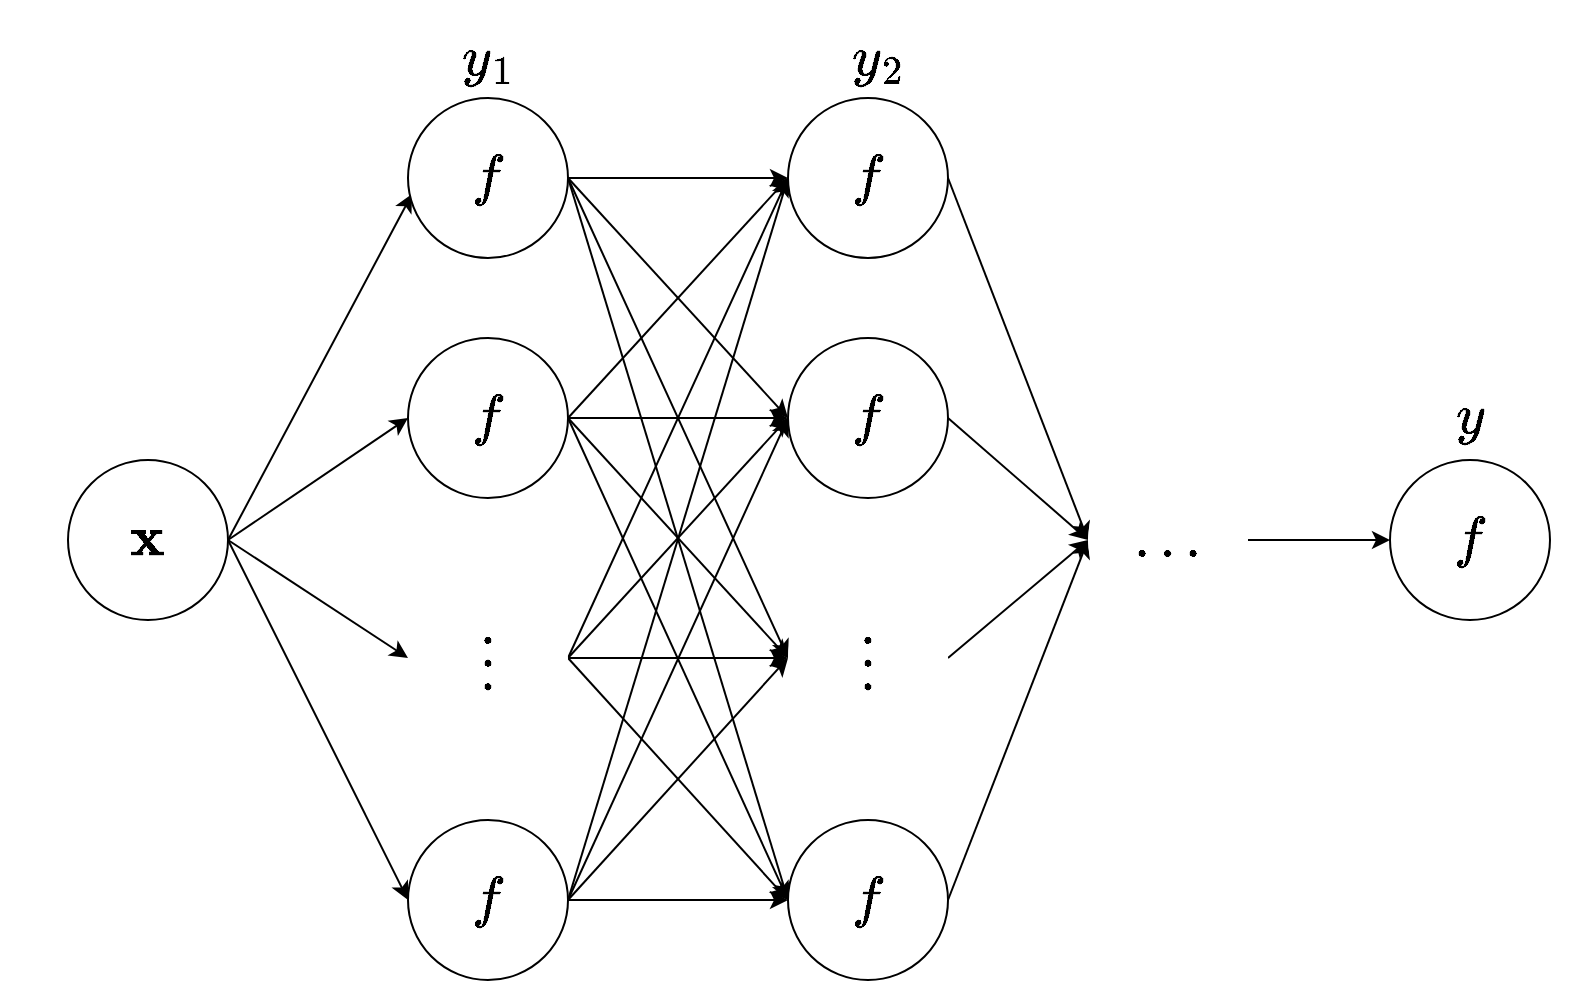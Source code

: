 <mxfile version="21.3.8" type="device">
  <diagram name="Page-1" id="qQCsbmFtiBFMgOcqyGXc">
    <mxGraphModel dx="1317" dy="905" grid="1" gridSize="10" guides="1" tooltips="1" connect="1" arrows="1" fold="1" page="1" pageScale="1" pageWidth="850" pageHeight="1100" math="1" shadow="0">
      <root>
        <mxCell id="0" />
        <mxCell id="1" parent="0" />
        <mxCell id="98bF5p4SYVcPBmFiXfol-10" value="&lt;font style=&quot;font-size: 24px;&quot;&gt;$$y$$&lt;/font&gt;" style="rounded=0;whiteSpace=wrap;html=1;strokeColor=none;" vertex="1" parent="1">
          <mxGeometry x="721" y="369" width="120" height="60" as="geometry" />
        </mxCell>
        <mxCell id="98bF5p4SYVcPBmFiXfol-9" value="&lt;font style=&quot;font-size: 24px;&quot;&gt;$$y_2$$&lt;/font&gt;" style="rounded=0;whiteSpace=wrap;html=1;strokeColor=none;" vertex="1" parent="1">
          <mxGeometry x="425" y="190" width="120" height="60" as="geometry" />
        </mxCell>
        <mxCell id="98bF5p4SYVcPBmFiXfol-8" value="&lt;font style=&quot;font-size: 24px;&quot;&gt;$$y_1$$&lt;/font&gt;" style="rounded=0;whiteSpace=wrap;html=1;strokeColor=none;" vertex="1" parent="1">
          <mxGeometry x="230" y="190" width="120" height="60" as="geometry" />
        </mxCell>
        <mxCell id="98bF5p4SYVcPBmFiXfol-11" style="rounded=0;orthogonalLoop=1;jettySize=auto;html=1;exitX=1;exitY=0.5;exitDx=0;exitDy=0;entryX=0.025;entryY=0.6;entryDx=0;entryDy=0;entryPerimeter=0;" edge="1" parent="1" source="7nbwtN7D6u6dlneCxtmq-1" target="7nbwtN7D6u6dlneCxtmq-2">
          <mxGeometry relative="1" as="geometry" />
        </mxCell>
        <mxCell id="98bF5p4SYVcPBmFiXfol-12" style="edgeStyle=none;shape=connector;rounded=0;orthogonalLoop=1;jettySize=auto;html=1;exitX=1;exitY=0.5;exitDx=0;exitDy=0;entryX=0;entryY=0.5;entryDx=0;entryDy=0;labelBackgroundColor=default;strokeColor=default;fontFamily=Helvetica;fontSize=11;fontColor=default;endArrow=classic;" edge="1" parent="1" source="7nbwtN7D6u6dlneCxtmq-1" target="98bF5p4SYVcPBmFiXfol-1">
          <mxGeometry relative="1" as="geometry" />
        </mxCell>
        <mxCell id="98bF5p4SYVcPBmFiXfol-13" style="edgeStyle=none;shape=connector;rounded=0;orthogonalLoop=1;jettySize=auto;html=1;exitX=1;exitY=0.5;exitDx=0;exitDy=0;entryX=0;entryY=0.5;entryDx=0;entryDy=0;labelBackgroundColor=default;strokeColor=default;fontFamily=Helvetica;fontSize=11;fontColor=default;endArrow=classic;" edge="1" parent="1" source="7nbwtN7D6u6dlneCxtmq-1" target="98bF5p4SYVcPBmFiXfol-2">
          <mxGeometry relative="1" as="geometry" />
        </mxCell>
        <mxCell id="98bF5p4SYVcPBmFiXfol-15" style="edgeStyle=none;shape=connector;rounded=0;orthogonalLoop=1;jettySize=auto;html=1;exitX=1;exitY=0.5;exitDx=0;exitDy=0;entryX=0;entryY=0.5;entryDx=0;entryDy=0;labelBackgroundColor=default;strokeColor=default;fontFamily=Helvetica;fontSize=11;fontColor=default;endArrow=classic;" edge="1" parent="1" source="7nbwtN7D6u6dlneCxtmq-1" target="98bF5p4SYVcPBmFiXfol-3">
          <mxGeometry relative="1" as="geometry" />
        </mxCell>
        <mxCell id="7nbwtN7D6u6dlneCxtmq-1" value="&lt;div style=&quot;font-size: 24px;&quot;&gt;&lt;font style=&quot;font-size: 24px;&quot;&gt;$$\textbf{x}$$&lt;/font&gt;&lt;/div&gt;" style="ellipse;whiteSpace=wrap;html=1;aspect=fixed;" parent="1" vertex="1">
          <mxGeometry x="80" y="420" width="80" height="80" as="geometry" />
        </mxCell>
        <mxCell id="98bF5p4SYVcPBmFiXfol-16" style="edgeStyle=none;shape=connector;rounded=0;orthogonalLoop=1;jettySize=auto;html=1;exitX=1;exitY=0.5;exitDx=0;exitDy=0;entryX=0;entryY=0.5;entryDx=0;entryDy=0;labelBackgroundColor=default;strokeColor=default;fontFamily=Helvetica;fontSize=11;fontColor=default;endArrow=classic;" edge="1" parent="1" source="7nbwtN7D6u6dlneCxtmq-2" target="98bF5p4SYVcPBmFiXfol-7">
          <mxGeometry relative="1" as="geometry" />
        </mxCell>
        <mxCell id="98bF5p4SYVcPBmFiXfol-17" style="edgeStyle=none;shape=connector;rounded=0;orthogonalLoop=1;jettySize=auto;html=1;exitX=1;exitY=0.5;exitDx=0;exitDy=0;entryX=0;entryY=0.5;entryDx=0;entryDy=0;labelBackgroundColor=default;strokeColor=default;fontFamily=Helvetica;fontSize=11;fontColor=default;endArrow=classic;" edge="1" parent="1" source="7nbwtN7D6u6dlneCxtmq-2" target="98bF5p4SYVcPBmFiXfol-6">
          <mxGeometry relative="1" as="geometry" />
        </mxCell>
        <mxCell id="98bF5p4SYVcPBmFiXfol-18" style="edgeStyle=none;shape=connector;rounded=0;orthogonalLoop=1;jettySize=auto;html=1;exitX=1;exitY=0.5;exitDx=0;exitDy=0;entryX=0;entryY=0.5;entryDx=0;entryDy=0;labelBackgroundColor=default;strokeColor=default;fontFamily=Helvetica;fontSize=11;fontColor=default;endArrow=classic;" edge="1" parent="1" source="7nbwtN7D6u6dlneCxtmq-2" target="98bF5p4SYVcPBmFiXfol-5">
          <mxGeometry relative="1" as="geometry" />
        </mxCell>
        <mxCell id="98bF5p4SYVcPBmFiXfol-19" style="edgeStyle=none;shape=connector;rounded=0;orthogonalLoop=1;jettySize=auto;html=1;exitX=1;exitY=0.5;exitDx=0;exitDy=0;entryX=0;entryY=0.5;entryDx=0;entryDy=0;labelBackgroundColor=default;strokeColor=default;fontFamily=Helvetica;fontSize=11;fontColor=default;endArrow=classic;" edge="1" parent="1" source="7nbwtN7D6u6dlneCxtmq-2" target="98bF5p4SYVcPBmFiXfol-4">
          <mxGeometry relative="1" as="geometry" />
        </mxCell>
        <mxCell id="7nbwtN7D6u6dlneCxtmq-2" value="&lt;div&gt;&lt;font style=&quot;font-size: 24px;&quot;&gt;$$f$$&lt;/font&gt;&lt;/div&gt;" style="ellipse;whiteSpace=wrap;html=1;aspect=fixed;" parent="1" vertex="1">
          <mxGeometry x="250" y="239" width="80" height="80" as="geometry" />
        </mxCell>
        <mxCell id="7nbwtN7D6u6dlneCxtmq-3" value="&lt;font style=&quot;font-size: 24px;&quot;&gt;$$f$$&lt;/font&gt;" style="ellipse;whiteSpace=wrap;html=1;aspect=fixed;" parent="1" vertex="1">
          <mxGeometry x="741" y="420" width="80" height="80" as="geometry" />
        </mxCell>
        <mxCell id="98bF5p4SYVcPBmFiXfol-21" style="edgeStyle=none;shape=connector;rounded=0;orthogonalLoop=1;jettySize=auto;html=1;exitX=1;exitY=0.5;exitDx=0;exitDy=0;labelBackgroundColor=default;strokeColor=default;fontFamily=Helvetica;fontSize=11;fontColor=default;endArrow=classic;entryX=0;entryY=0.5;entryDx=0;entryDy=0;" edge="1" parent="1" source="98bF5p4SYVcPBmFiXfol-1" target="98bF5p4SYVcPBmFiXfol-4">
          <mxGeometry relative="1" as="geometry">
            <mxPoint x="412.848" y="309.373" as="targetPoint" />
          </mxGeometry>
        </mxCell>
        <mxCell id="98bF5p4SYVcPBmFiXfol-22" style="edgeStyle=none;shape=connector;rounded=0;orthogonalLoop=1;jettySize=auto;html=1;exitX=1;exitY=0.5;exitDx=0;exitDy=0;entryX=0;entryY=0.5;entryDx=0;entryDy=0;labelBackgroundColor=default;strokeColor=default;fontFamily=Helvetica;fontSize=11;fontColor=default;endArrow=classic;" edge="1" parent="1" source="98bF5p4SYVcPBmFiXfol-1" target="98bF5p4SYVcPBmFiXfol-5">
          <mxGeometry relative="1" as="geometry" />
        </mxCell>
        <mxCell id="98bF5p4SYVcPBmFiXfol-23" style="edgeStyle=none;shape=connector;rounded=0;orthogonalLoop=1;jettySize=auto;html=1;exitX=1;exitY=0.5;exitDx=0;exitDy=0;entryX=0;entryY=0.5;entryDx=0;entryDy=0;labelBackgroundColor=default;strokeColor=default;fontFamily=Helvetica;fontSize=11;fontColor=default;endArrow=classic;" edge="1" parent="1" source="98bF5p4SYVcPBmFiXfol-1" target="98bF5p4SYVcPBmFiXfol-6">
          <mxGeometry relative="1" as="geometry" />
        </mxCell>
        <mxCell id="98bF5p4SYVcPBmFiXfol-24" style="edgeStyle=none;shape=connector;rounded=0;orthogonalLoop=1;jettySize=auto;html=1;exitX=1;exitY=0.5;exitDx=0;exitDy=0;entryX=0;entryY=0.5;entryDx=0;entryDy=0;labelBackgroundColor=default;strokeColor=default;fontFamily=Helvetica;fontSize=11;fontColor=default;endArrow=classic;" edge="1" parent="1" source="98bF5p4SYVcPBmFiXfol-1" target="98bF5p4SYVcPBmFiXfol-7">
          <mxGeometry relative="1" as="geometry" />
        </mxCell>
        <mxCell id="98bF5p4SYVcPBmFiXfol-1" value="&lt;font style=&quot;font-size: 24px;&quot;&gt;$$f$$&lt;/font&gt;" style="ellipse;whiteSpace=wrap;html=1;aspect=fixed;" vertex="1" parent="1">
          <mxGeometry x="250" y="359" width="80" height="80" as="geometry" />
        </mxCell>
        <mxCell id="98bF5p4SYVcPBmFiXfol-29" style="edgeStyle=none;shape=connector;rounded=0;orthogonalLoop=1;jettySize=auto;html=1;exitX=1;exitY=0.5;exitDx=0;exitDy=0;entryX=0;entryY=0.5;entryDx=0;entryDy=0;labelBackgroundColor=default;strokeColor=default;fontFamily=Helvetica;fontSize=11;fontColor=default;endArrow=classic;" edge="1" parent="1" source="98bF5p4SYVcPBmFiXfol-2" target="98bF5p4SYVcPBmFiXfol-4">
          <mxGeometry relative="1" as="geometry" />
        </mxCell>
        <mxCell id="98bF5p4SYVcPBmFiXfol-30" style="edgeStyle=none;shape=connector;rounded=0;orthogonalLoop=1;jettySize=auto;html=1;exitX=1;exitY=0.5;exitDx=0;exitDy=0;entryX=0;entryY=0.5;entryDx=0;entryDy=0;labelBackgroundColor=default;strokeColor=default;fontFamily=Helvetica;fontSize=11;fontColor=default;endArrow=classic;" edge="1" parent="1" source="98bF5p4SYVcPBmFiXfol-2" target="98bF5p4SYVcPBmFiXfol-6">
          <mxGeometry relative="1" as="geometry" />
        </mxCell>
        <mxCell id="98bF5p4SYVcPBmFiXfol-31" style="edgeStyle=none;shape=connector;rounded=0;orthogonalLoop=1;jettySize=auto;html=1;exitX=1;exitY=0.5;exitDx=0;exitDy=0;entryX=0;entryY=0.5;entryDx=0;entryDy=0;labelBackgroundColor=default;strokeColor=default;fontFamily=Helvetica;fontSize=11;fontColor=default;endArrow=classic;" edge="1" parent="1" source="98bF5p4SYVcPBmFiXfol-2" target="98bF5p4SYVcPBmFiXfol-5">
          <mxGeometry relative="1" as="geometry" />
        </mxCell>
        <mxCell id="98bF5p4SYVcPBmFiXfol-32" style="edgeStyle=none;shape=connector;rounded=0;orthogonalLoop=1;jettySize=auto;html=1;exitX=1;exitY=0.5;exitDx=0;exitDy=0;entryX=0;entryY=0.5;entryDx=0;entryDy=0;labelBackgroundColor=default;strokeColor=default;fontFamily=Helvetica;fontSize=11;fontColor=default;endArrow=classic;" edge="1" parent="1" source="98bF5p4SYVcPBmFiXfol-2" target="98bF5p4SYVcPBmFiXfol-7">
          <mxGeometry relative="1" as="geometry" />
        </mxCell>
        <mxCell id="98bF5p4SYVcPBmFiXfol-2" value="&lt;font style=&quot;font-size: 24px;&quot;&gt;$$\vdots$$&lt;/font&gt;" style="ellipse;whiteSpace=wrap;html=1;aspect=fixed;strokeColor=none;" vertex="1" parent="1">
          <mxGeometry x="250" y="479" width="80" height="80" as="geometry" />
        </mxCell>
        <mxCell id="98bF5p4SYVcPBmFiXfol-25" style="edgeStyle=none;shape=connector;rounded=0;orthogonalLoop=1;jettySize=auto;html=1;exitX=1;exitY=0.5;exitDx=0;exitDy=0;entryX=0;entryY=0.5;entryDx=0;entryDy=0;labelBackgroundColor=default;strokeColor=default;fontFamily=Helvetica;fontSize=11;fontColor=default;endArrow=classic;" edge="1" parent="1" source="98bF5p4SYVcPBmFiXfol-3" target="98bF5p4SYVcPBmFiXfol-7">
          <mxGeometry relative="1" as="geometry" />
        </mxCell>
        <mxCell id="98bF5p4SYVcPBmFiXfol-26" style="edgeStyle=none;shape=connector;rounded=0;orthogonalLoop=1;jettySize=auto;html=1;exitX=1;exitY=0.5;exitDx=0;exitDy=0;entryX=0;entryY=0.5;entryDx=0;entryDy=0;labelBackgroundColor=default;strokeColor=default;fontFamily=Helvetica;fontSize=11;fontColor=default;endArrow=classic;" edge="1" parent="1" source="98bF5p4SYVcPBmFiXfol-3" target="98bF5p4SYVcPBmFiXfol-6">
          <mxGeometry relative="1" as="geometry" />
        </mxCell>
        <mxCell id="98bF5p4SYVcPBmFiXfol-27" style="edgeStyle=none;shape=connector;rounded=0;orthogonalLoop=1;jettySize=auto;html=1;exitX=1;exitY=0.5;exitDx=0;exitDy=0;entryX=0;entryY=0.5;entryDx=0;entryDy=0;labelBackgroundColor=default;strokeColor=default;fontFamily=Helvetica;fontSize=11;fontColor=default;endArrow=classic;" edge="1" parent="1" source="98bF5p4SYVcPBmFiXfol-3" target="98bF5p4SYVcPBmFiXfol-5">
          <mxGeometry relative="1" as="geometry" />
        </mxCell>
        <mxCell id="98bF5p4SYVcPBmFiXfol-28" style="edgeStyle=none;shape=connector;rounded=0;orthogonalLoop=1;jettySize=auto;html=1;exitX=1;exitY=0.5;exitDx=0;exitDy=0;entryX=0;entryY=0.5;entryDx=0;entryDy=0;labelBackgroundColor=default;strokeColor=default;fontFamily=Helvetica;fontSize=11;fontColor=default;endArrow=classic;" edge="1" parent="1" source="98bF5p4SYVcPBmFiXfol-3" target="98bF5p4SYVcPBmFiXfol-4">
          <mxGeometry relative="1" as="geometry" />
        </mxCell>
        <mxCell id="98bF5p4SYVcPBmFiXfol-3" value="&lt;div&gt;&lt;font style=&quot;font-size: 24px;&quot;&gt;$$f$$&lt;/font&gt;&lt;/div&gt;" style="ellipse;whiteSpace=wrap;html=1;aspect=fixed;" vertex="1" parent="1">
          <mxGeometry x="250" y="600" width="80" height="80" as="geometry" />
        </mxCell>
        <mxCell id="98bF5p4SYVcPBmFiXfol-34" style="edgeStyle=none;shape=connector;rounded=0;orthogonalLoop=1;jettySize=auto;html=1;exitX=1;exitY=0.5;exitDx=0;exitDy=0;entryX=0;entryY=0.5;entryDx=0;entryDy=0;labelBackgroundColor=default;strokeColor=default;fontFamily=Helvetica;fontSize=11;fontColor=default;endArrow=classic;" edge="1" parent="1" source="98bF5p4SYVcPBmFiXfol-4" target="98bF5p4SYVcPBmFiXfol-33">
          <mxGeometry relative="1" as="geometry" />
        </mxCell>
        <mxCell id="98bF5p4SYVcPBmFiXfol-4" value="&lt;font style=&quot;font-size: 24px;&quot;&gt;$$f$$&lt;/font&gt;" style="ellipse;whiteSpace=wrap;html=1;aspect=fixed;" vertex="1" parent="1">
          <mxGeometry x="440" y="239" width="80" height="80" as="geometry" />
        </mxCell>
        <mxCell id="98bF5p4SYVcPBmFiXfol-37" style="edgeStyle=none;shape=connector;rounded=0;orthogonalLoop=1;jettySize=auto;html=1;exitX=1;exitY=0.5;exitDx=0;exitDy=0;entryX=0;entryY=0.5;entryDx=0;entryDy=0;labelBackgroundColor=default;strokeColor=default;fontFamily=Helvetica;fontSize=11;fontColor=default;endArrow=classic;" edge="1" parent="1" source="98bF5p4SYVcPBmFiXfol-5" target="98bF5p4SYVcPBmFiXfol-33">
          <mxGeometry relative="1" as="geometry" />
        </mxCell>
        <mxCell id="98bF5p4SYVcPBmFiXfol-5" value="&lt;font style=&quot;font-size: 24px;&quot;&gt;$$f$$&lt;/font&gt;" style="ellipse;whiteSpace=wrap;html=1;aspect=fixed;" vertex="1" parent="1">
          <mxGeometry x="440" y="359" width="80" height="80" as="geometry" />
        </mxCell>
        <mxCell id="98bF5p4SYVcPBmFiXfol-38" style="edgeStyle=none;shape=connector;rounded=0;orthogonalLoop=1;jettySize=auto;html=1;exitX=1;exitY=0.5;exitDx=0;exitDy=0;entryX=0;entryY=0.5;entryDx=0;entryDy=0;labelBackgroundColor=default;strokeColor=default;fontFamily=Helvetica;fontSize=11;fontColor=default;endArrow=classic;" edge="1" parent="1" source="98bF5p4SYVcPBmFiXfol-6" target="98bF5p4SYVcPBmFiXfol-33">
          <mxGeometry relative="1" as="geometry" />
        </mxCell>
        <mxCell id="98bF5p4SYVcPBmFiXfol-6" value="&lt;font style=&quot;font-size: 24px;&quot;&gt;$$\vdots$$&lt;/font&gt;" style="ellipse;whiteSpace=wrap;html=1;aspect=fixed;strokeColor=none;" vertex="1" parent="1">
          <mxGeometry x="440" y="479" width="80" height="80" as="geometry" />
        </mxCell>
        <mxCell id="98bF5p4SYVcPBmFiXfol-39" style="edgeStyle=none;shape=connector;rounded=0;orthogonalLoop=1;jettySize=auto;html=1;exitX=1;exitY=0.5;exitDx=0;exitDy=0;entryX=0;entryY=0.5;entryDx=0;entryDy=0;labelBackgroundColor=default;strokeColor=default;fontFamily=Helvetica;fontSize=11;fontColor=default;endArrow=classic;" edge="1" parent="1" source="98bF5p4SYVcPBmFiXfol-7" target="98bF5p4SYVcPBmFiXfol-33">
          <mxGeometry relative="1" as="geometry" />
        </mxCell>
        <mxCell id="98bF5p4SYVcPBmFiXfol-7" value="&lt;font style=&quot;font-size: 24px;&quot;&gt;$$f$$&lt;/font&gt;" style="ellipse;whiteSpace=wrap;html=1;aspect=fixed;" vertex="1" parent="1">
          <mxGeometry x="440" y="600" width="80" height="80" as="geometry" />
        </mxCell>
        <mxCell id="98bF5p4SYVcPBmFiXfol-40" value="" style="edgeStyle=none;shape=connector;rounded=0;orthogonalLoop=1;jettySize=auto;html=1;labelBackgroundColor=default;strokeColor=default;fontFamily=Helvetica;fontSize=11;fontColor=default;endArrow=classic;" edge="1" parent="1" source="98bF5p4SYVcPBmFiXfol-33" target="7nbwtN7D6u6dlneCxtmq-3">
          <mxGeometry relative="1" as="geometry" />
        </mxCell>
        <mxCell id="98bF5p4SYVcPBmFiXfol-33" value="&lt;font style=&quot;font-size: 24px;&quot;&gt;$$\ldots$$&lt;/font&gt;" style="ellipse;whiteSpace=wrap;html=1;aspect=fixed;strokeColor=none;" vertex="1" parent="1">
          <mxGeometry x="590" y="420" width="80" height="80" as="geometry" />
        </mxCell>
      </root>
    </mxGraphModel>
  </diagram>
</mxfile>
